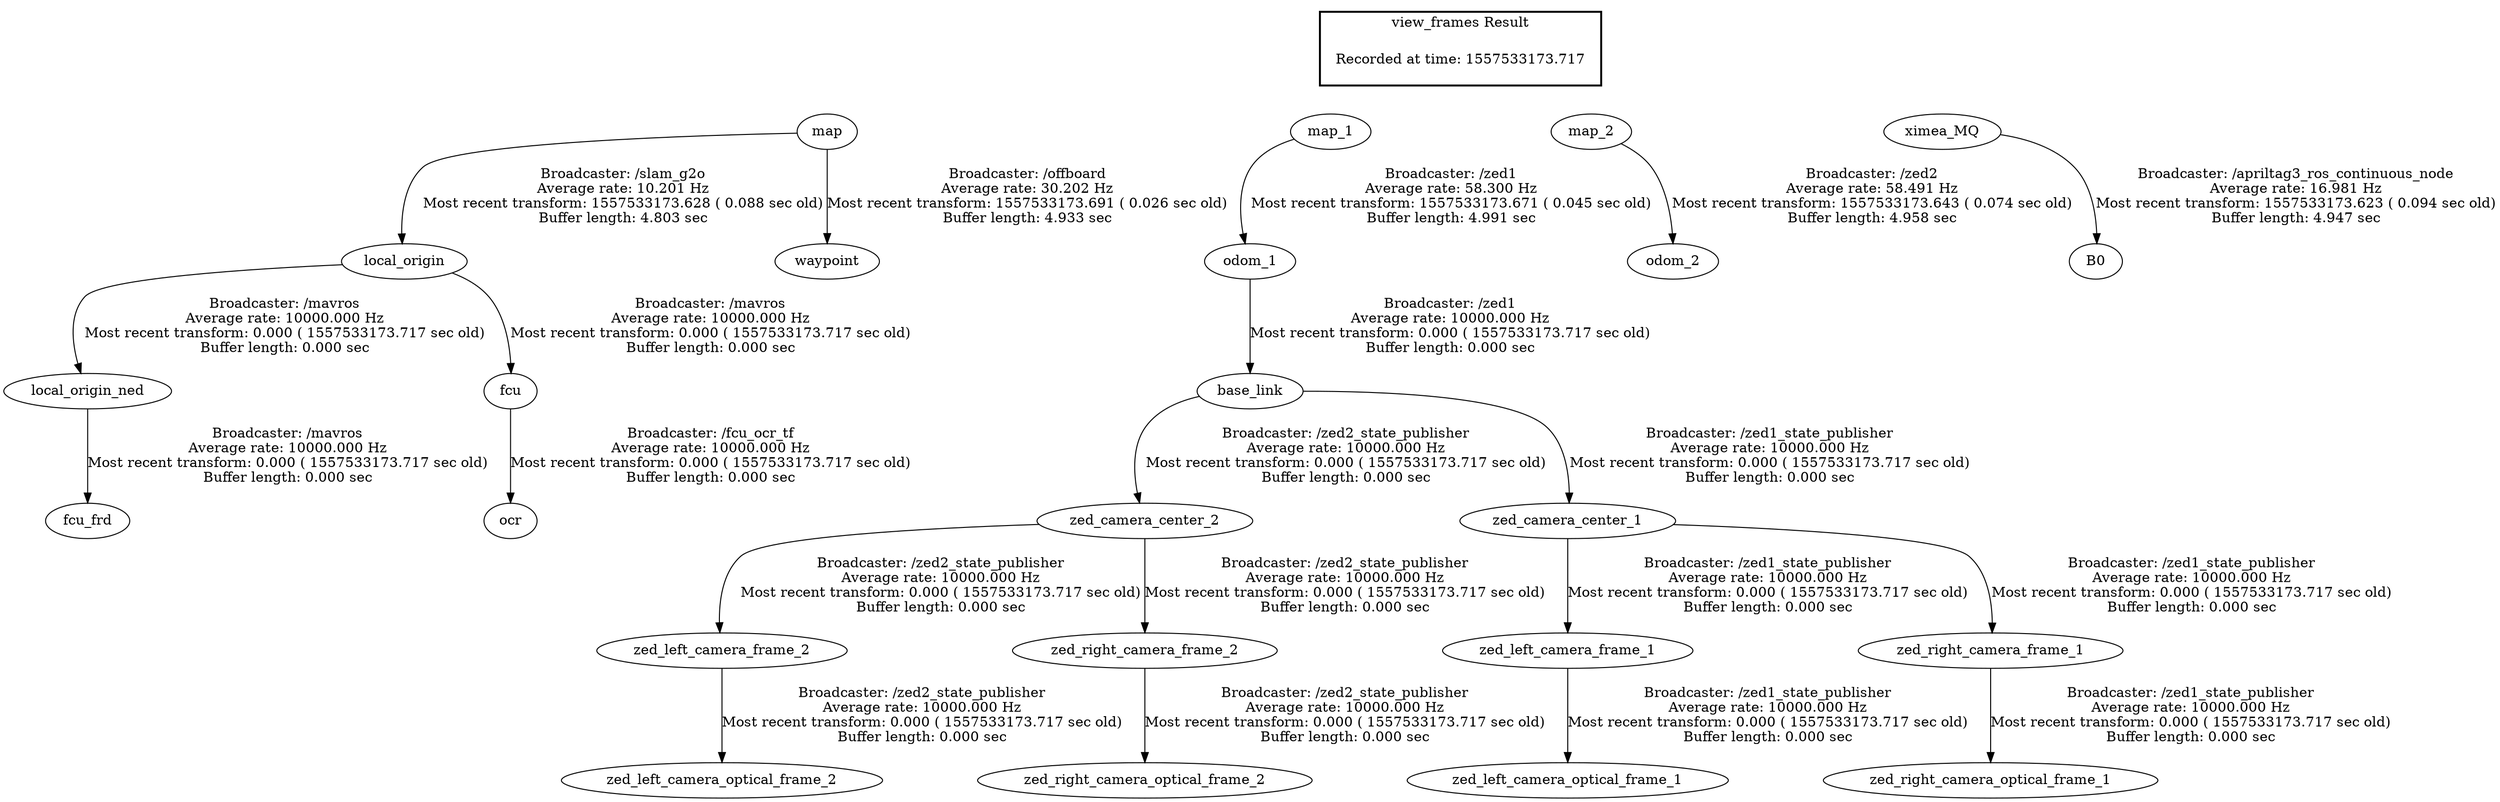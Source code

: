 digraph G {
"local_origin" -> "local_origin_ned"[label="Broadcaster: /mavros\nAverage rate: 10000.000 Hz\nMost recent transform: 0.000 ( 1557533173.717 sec old)\nBuffer length: 0.000 sec\n"];
"map" -> "local_origin"[label="Broadcaster: /slam_g2o\nAverage rate: 10.201 Hz\nMost recent transform: 1557533173.628 ( 0.088 sec old)\nBuffer length: 4.803 sec\n"];
"local_origin_ned" -> "fcu_frd"[label="Broadcaster: /mavros\nAverage rate: 10000.000 Hz\nMost recent transform: 0.000 ( 1557533173.717 sec old)\nBuffer length: 0.000 sec\n"];
"local_origin" -> "fcu"[label="Broadcaster: /mavros\nAverage rate: 10000.000 Hz\nMost recent transform: 0.000 ( 1557533173.717 sec old)\nBuffer length: 0.000 sec\n"];
"odom_1" -> "base_link"[label="Broadcaster: /zed1\nAverage rate: 10000.000 Hz\nMost recent transform: 0.000 ( 1557533173.717 sec old)\nBuffer length: 0.000 sec\n"];
"fcu" -> "ocr"[label="Broadcaster: /fcu_ocr_tf\nAverage rate: 10000.000 Hz\nMost recent transform: 0.000 ( 1557533173.717 sec old)\nBuffer length: 0.000 sec\n"];
"base_link" -> "zed_camera_center_2"[label="Broadcaster: /zed2_state_publisher\nAverage rate: 10000.000 Hz\nMost recent transform: 0.000 ( 1557533173.717 sec old)\nBuffer length: 0.000 sec\n"];
"zed_camera_center_2" -> "zed_left_camera_frame_2"[label="Broadcaster: /zed2_state_publisher\nAverage rate: 10000.000 Hz\nMost recent transform: 0.000 ( 1557533173.717 sec old)\nBuffer length: 0.000 sec\n"];
"zed_left_camera_frame_2" -> "zed_left_camera_optical_frame_2"[label="Broadcaster: /zed2_state_publisher\nAverage rate: 10000.000 Hz\nMost recent transform: 0.000 ( 1557533173.717 sec old)\nBuffer length: 0.000 sec\n"];
"zed_camera_center_2" -> "zed_right_camera_frame_2"[label="Broadcaster: /zed2_state_publisher\nAverage rate: 10000.000 Hz\nMost recent transform: 0.000 ( 1557533173.717 sec old)\nBuffer length: 0.000 sec\n"];
"zed_right_camera_frame_2" -> "zed_right_camera_optical_frame_2"[label="Broadcaster: /zed2_state_publisher\nAverage rate: 10000.000 Hz\nMost recent transform: 0.000 ( 1557533173.717 sec old)\nBuffer length: 0.000 sec\n"];
"base_link" -> "zed_camera_center_1"[label="Broadcaster: /zed1_state_publisher\nAverage rate: 10000.000 Hz\nMost recent transform: 0.000 ( 1557533173.717 sec old)\nBuffer length: 0.000 sec\n"];
"zed_camera_center_1" -> "zed_left_camera_frame_1"[label="Broadcaster: /zed1_state_publisher\nAverage rate: 10000.000 Hz\nMost recent transform: 0.000 ( 1557533173.717 sec old)\nBuffer length: 0.000 sec\n"];
"zed_left_camera_frame_1" -> "zed_left_camera_optical_frame_1"[label="Broadcaster: /zed1_state_publisher\nAverage rate: 10000.000 Hz\nMost recent transform: 0.000 ( 1557533173.717 sec old)\nBuffer length: 0.000 sec\n"];
"zed_camera_center_1" -> "zed_right_camera_frame_1"[label="Broadcaster: /zed1_state_publisher\nAverage rate: 10000.000 Hz\nMost recent transform: 0.000 ( 1557533173.717 sec old)\nBuffer length: 0.000 sec\n"];
"zed_right_camera_frame_1" -> "zed_right_camera_optical_frame_1"[label="Broadcaster: /zed1_state_publisher\nAverage rate: 10000.000 Hz\nMost recent transform: 0.000 ( 1557533173.717 sec old)\nBuffer length: 0.000 sec\n"];
"map_1" -> "odom_1"[label="Broadcaster: /zed1\nAverage rate: 58.300 Hz\nMost recent transform: 1557533173.671 ( 0.045 sec old)\nBuffer length: 4.991 sec\n"];
"map_2" -> "odom_2"[label="Broadcaster: /zed2\nAverage rate: 58.491 Hz\nMost recent transform: 1557533173.643 ( 0.074 sec old)\nBuffer length: 4.958 sec\n"];
"map" -> "waypoint"[label="Broadcaster: /offboard\nAverage rate: 30.202 Hz\nMost recent transform: 1557533173.691 ( 0.026 sec old)\nBuffer length: 4.933 sec\n"];
"ximea_MQ" -> "B0"[label="Broadcaster: /apriltag3_ros_continuous_node\nAverage rate: 16.981 Hz\nMost recent transform: 1557533173.623 ( 0.094 sec old)\nBuffer length: 4.947 sec\n"];
edge [style=invis];
 subgraph cluster_legend { style=bold; color=black; label ="view_frames Result";
"Recorded at time: 1557533173.717"[ shape=plaintext ] ;
 }->"map_1";
edge [style=invis];
 subgraph cluster_legend { style=bold; color=black; label ="view_frames Result";
"Recorded at time: 1557533173.717"[ shape=plaintext ] ;
 }->"map_2";
edge [style=invis];
 subgraph cluster_legend { style=bold; color=black; label ="view_frames Result";
"Recorded at time: 1557533173.717"[ shape=plaintext ] ;
 }->"map";
edge [style=invis];
 subgraph cluster_legend { style=bold; color=black; label ="view_frames Result";
"Recorded at time: 1557533173.717"[ shape=plaintext ] ;
 }->"ximea_MQ";
}